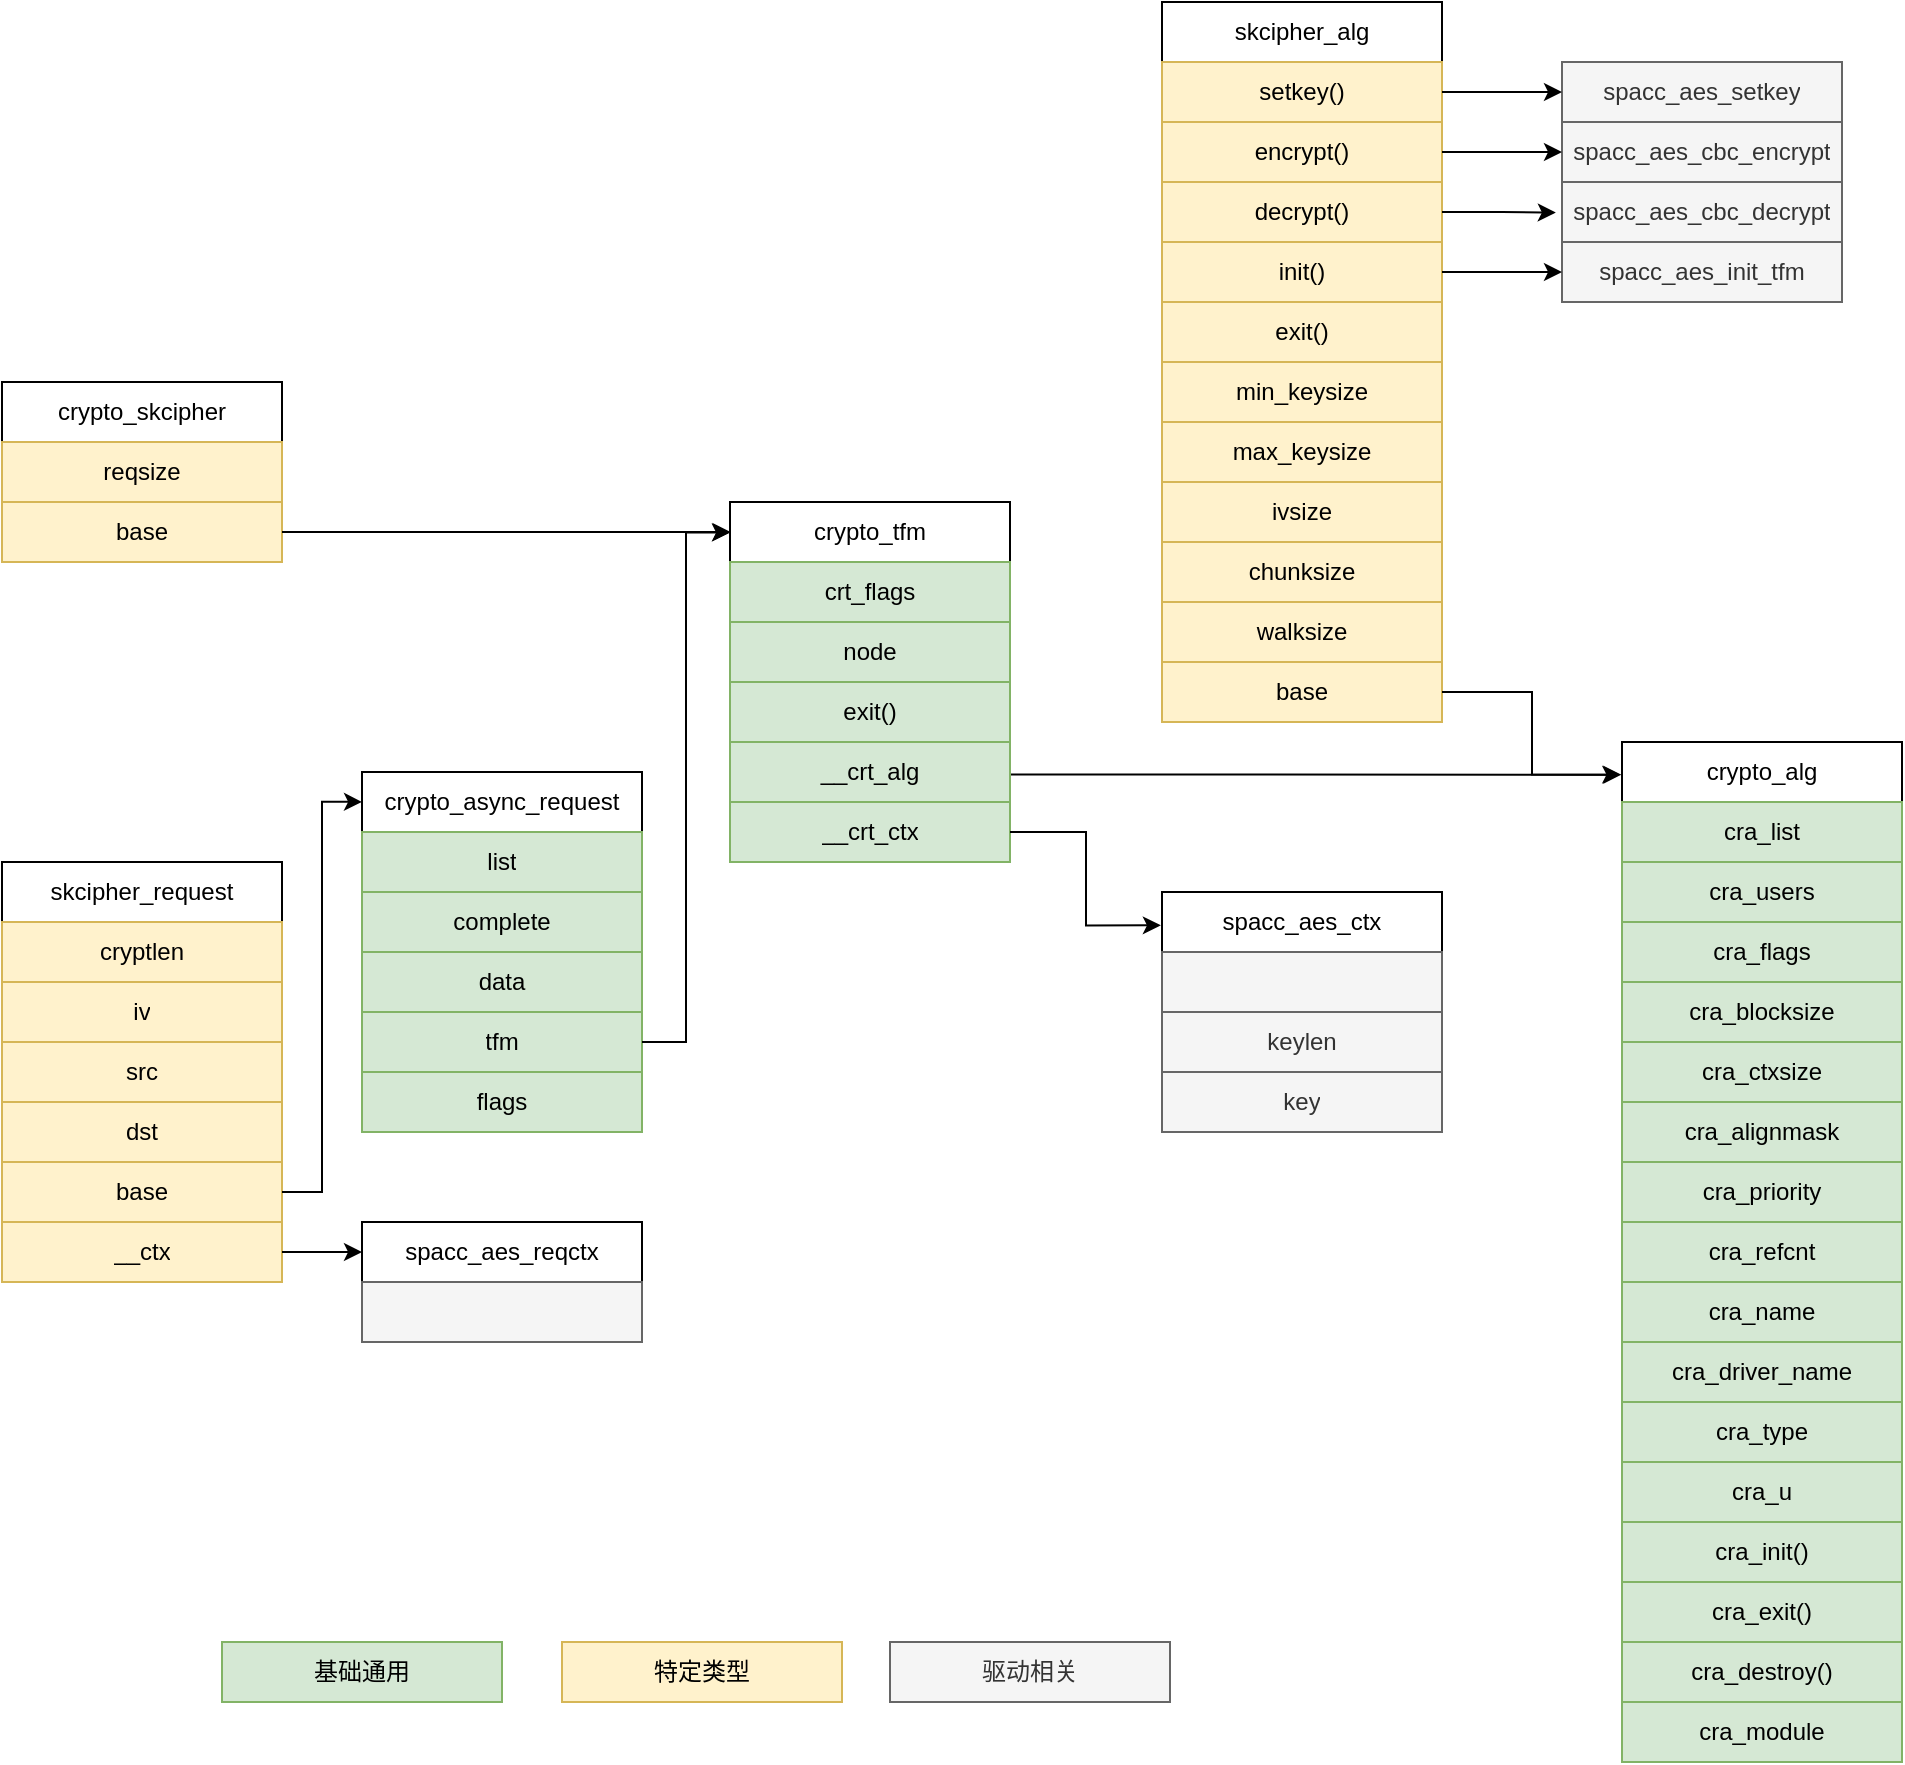<mxfile version="21.2.8" type="device">
  <diagram name="第 1 页" id="1IA3T-9_znpA7izAEUbq">
    <mxGraphModel dx="2441" dy="1040" grid="1" gridSize="10" guides="1" tooltips="1" connect="1" arrows="1" fold="1" page="1" pageScale="1" pageWidth="827" pageHeight="1169" math="0" shadow="0">
      <root>
        <mxCell id="0" />
        <mxCell id="1" parent="0" />
        <mxCell id="Zi8bj1cQHdA2i9I4XyCV-1" value="crypto_async_request" style="swimlane;fontStyle=0;childLayout=stackLayout;horizontal=1;startSize=30;horizontalStack=0;resizeParent=1;resizeParentMax=0;resizeLast=0;collapsible=1;marginBottom=0;whiteSpace=wrap;html=1;rounded=0;shadow=0;glass=0;swimlaneLine=1;" parent="1" vertex="1">
          <mxGeometry x="160" y="585" width="140" height="180" as="geometry">
            <mxRectangle x="180" y="180" width="60" height="30" as="alternateBounds" />
          </mxGeometry>
        </mxCell>
        <mxCell id="Zi8bj1cQHdA2i9I4XyCV-2" value="list" style="text;strokeColor=#82b366;fillColor=#d5e8d4;align=center;verticalAlign=middle;spacingLeft=4;spacingRight=4;overflow=hidden;points=[[0,0.5],[1,0.5]];portConstraint=eastwest;rotatable=0;whiteSpace=wrap;html=1;strokeWidth=1;perimeterSpacing=0;fontStyle=0;labelBorderColor=none;labelBackgroundColor=none;" parent="Zi8bj1cQHdA2i9I4XyCV-1" vertex="1">
          <mxGeometry y="30" width="140" height="30" as="geometry" />
        </mxCell>
        <mxCell id="Zi8bj1cQHdA2i9I4XyCV-3" value="complete" style="text;align=center;verticalAlign=middle;spacingLeft=4;spacingRight=4;overflow=hidden;points=[[0,0.5],[1,0.5]];portConstraint=eastwest;rotatable=0;whiteSpace=wrap;html=1;fillColor=#d5e8d4;strokeColor=#82b366;" parent="Zi8bj1cQHdA2i9I4XyCV-1" vertex="1">
          <mxGeometry y="60" width="140" height="30" as="geometry" />
        </mxCell>
        <mxCell id="Zi8bj1cQHdA2i9I4XyCV-4" value="data" style="text;strokeColor=#82b366;fillColor=#d5e8d4;align=center;verticalAlign=middle;spacingLeft=4;spacingRight=4;overflow=hidden;points=[[0,0.5],[1,0.5]];portConstraint=eastwest;rotatable=0;whiteSpace=wrap;html=1;" parent="Zi8bj1cQHdA2i9I4XyCV-1" vertex="1">
          <mxGeometry y="90" width="140" height="30" as="geometry" />
        </mxCell>
        <mxCell id="Zi8bj1cQHdA2i9I4XyCV-49" value="tfm" style="text;strokeColor=#82b366;fillColor=#d5e8d4;align=center;verticalAlign=middle;spacingLeft=4;spacingRight=4;overflow=hidden;points=[[0,0.5],[1,0.5]];portConstraint=eastwest;rotatable=0;whiteSpace=wrap;html=1;" parent="Zi8bj1cQHdA2i9I4XyCV-1" vertex="1">
          <mxGeometry y="120" width="140" height="30" as="geometry" />
        </mxCell>
        <mxCell id="Zi8bj1cQHdA2i9I4XyCV-48" value="flags" style="text;strokeColor=#82b366;fillColor=#d5e8d4;align=center;verticalAlign=middle;spacingLeft=4;spacingRight=4;overflow=hidden;points=[[0,0.5],[1,0.5]];portConstraint=eastwest;rotatable=0;whiteSpace=wrap;html=1;" parent="Zi8bj1cQHdA2i9I4XyCV-1" vertex="1">
          <mxGeometry y="150" width="140" height="30" as="geometry" />
        </mxCell>
        <mxCell id="Zi8bj1cQHdA2i9I4XyCV-81" style="edgeStyle=orthogonalEdgeStyle;rounded=0;orthogonalLoop=1;jettySize=auto;html=1;exitX=1;exitY=0.75;exitDx=0;exitDy=0;entryX=-0.002;entryY=0.032;entryDx=0;entryDy=0;entryPerimeter=0;" parent="1" source="Zi8bj1cQHdA2i9I4XyCV-16" target="Zi8bj1cQHdA2i9I4XyCV-20" edge="1">
          <mxGeometry relative="1" as="geometry">
            <Array as="points">
              <mxPoint x="484" y="586" />
            </Array>
          </mxGeometry>
        </mxCell>
        <mxCell id="Zi8bj1cQHdA2i9I4XyCV-16" value="crypto_tfm" style="swimlane;fontStyle=0;childLayout=stackLayout;horizontal=1;startSize=30;horizontalStack=0;resizeParent=1;resizeParentMax=0;resizeLast=0;collapsible=1;marginBottom=0;whiteSpace=wrap;html=1;rounded=0;shadow=0;glass=0;swimlaneLine=1;" parent="1" vertex="1">
          <mxGeometry x="344" y="450" width="140" height="180" as="geometry">
            <mxRectangle x="180" y="180" width="60" height="30" as="alternateBounds" />
          </mxGeometry>
        </mxCell>
        <mxCell id="Zi8bj1cQHdA2i9I4XyCV-17" value="crt_flags" style="text;strokeColor=#82b366;fillColor=#d5e8d4;align=center;verticalAlign=middle;spacingLeft=4;spacingRight=4;overflow=hidden;points=[[0,0.5],[1,0.5]];portConstraint=eastwest;rotatable=0;whiteSpace=wrap;html=1;strokeWidth=1;perimeterSpacing=0;fontStyle=0;labelBorderColor=none;labelBackgroundColor=none;" parent="Zi8bj1cQHdA2i9I4XyCV-16" vertex="1">
          <mxGeometry y="30" width="140" height="30" as="geometry" />
        </mxCell>
        <mxCell id="Zi8bj1cQHdA2i9I4XyCV-18" value="node" style="text;align=center;verticalAlign=middle;spacingLeft=4;spacingRight=4;overflow=hidden;points=[[0,0.5],[1,0.5]];portConstraint=eastwest;rotatable=0;whiteSpace=wrap;html=1;fillColor=#d5e8d4;strokeColor=#82b366;" parent="Zi8bj1cQHdA2i9I4XyCV-16" vertex="1">
          <mxGeometry y="60" width="140" height="30" as="geometry" />
        </mxCell>
        <mxCell id="Zi8bj1cQHdA2i9I4XyCV-19" value="exit()" style="text;strokeColor=#82b366;fillColor=#d5e8d4;align=center;verticalAlign=middle;spacingLeft=4;spacingRight=4;overflow=hidden;points=[[0,0.5],[1,0.5]];portConstraint=eastwest;rotatable=0;whiteSpace=wrap;html=1;" parent="Zi8bj1cQHdA2i9I4XyCV-16" vertex="1">
          <mxGeometry y="90" width="140" height="30" as="geometry" />
        </mxCell>
        <mxCell id="Zi8bj1cQHdA2i9I4XyCV-51" value="__crt_alg" style="text;strokeColor=#82b366;fillColor=#d5e8d4;align=center;verticalAlign=middle;spacingLeft=4;spacingRight=4;overflow=hidden;points=[[0,0.5],[1,0.5]];portConstraint=eastwest;rotatable=0;whiteSpace=wrap;html=1;" parent="Zi8bj1cQHdA2i9I4XyCV-16" vertex="1">
          <mxGeometry y="120" width="140" height="30" as="geometry" />
        </mxCell>
        <mxCell id="Zi8bj1cQHdA2i9I4XyCV-50" value="__crt_ctx" style="text;strokeColor=#82b366;fillColor=#d5e8d4;align=center;verticalAlign=middle;spacingLeft=4;spacingRight=4;overflow=hidden;points=[[0,0.5],[1,0.5]];portConstraint=eastwest;rotatable=0;whiteSpace=wrap;html=1;" parent="Zi8bj1cQHdA2i9I4XyCV-16" vertex="1">
          <mxGeometry y="150" width="140" height="30" as="geometry" />
        </mxCell>
        <mxCell id="Zi8bj1cQHdA2i9I4XyCV-20" value="crypto_alg" style="swimlane;fontStyle=0;childLayout=stackLayout;horizontal=1;startSize=30;horizontalStack=0;resizeParent=1;resizeParentMax=0;resizeLast=0;collapsible=1;marginBottom=0;whiteSpace=wrap;html=1;rounded=0;shadow=0;glass=0;swimlaneLine=1;" parent="1" vertex="1">
          <mxGeometry x="790" y="570" width="140" height="510" as="geometry">
            <mxRectangle x="180" y="180" width="60" height="30" as="alternateBounds" />
          </mxGeometry>
        </mxCell>
        <mxCell id="Zi8bj1cQHdA2i9I4XyCV-21" value="cra_list" style="text;strokeColor=#82b366;fillColor=#d5e8d4;align=center;verticalAlign=middle;spacingLeft=4;spacingRight=4;overflow=hidden;points=[[0,0.5],[1,0.5]];portConstraint=eastwest;rotatable=0;whiteSpace=wrap;html=1;strokeWidth=1;perimeterSpacing=0;fontStyle=0;labelBorderColor=none;labelBackgroundColor=none;" parent="Zi8bj1cQHdA2i9I4XyCV-20" vertex="1">
          <mxGeometry y="30" width="140" height="30" as="geometry" />
        </mxCell>
        <mxCell id="Zi8bj1cQHdA2i9I4XyCV-22" value="cra_users" style="text;align=center;verticalAlign=middle;spacingLeft=4;spacingRight=4;overflow=hidden;points=[[0,0.5],[1,0.5]];portConstraint=eastwest;rotatable=0;whiteSpace=wrap;html=1;fillColor=#d5e8d4;strokeColor=#82b366;" parent="Zi8bj1cQHdA2i9I4XyCV-20" vertex="1">
          <mxGeometry y="60" width="140" height="30" as="geometry" />
        </mxCell>
        <mxCell id="Zi8bj1cQHdA2i9I4XyCV-23" value="cra_flags" style="text;strokeColor=#82b366;fillColor=#d5e8d4;align=center;verticalAlign=middle;spacingLeft=4;spacingRight=4;overflow=hidden;points=[[0,0.5],[1,0.5]];portConstraint=eastwest;rotatable=0;whiteSpace=wrap;html=1;" parent="Zi8bj1cQHdA2i9I4XyCV-20" vertex="1">
          <mxGeometry y="90" width="140" height="30" as="geometry" />
        </mxCell>
        <mxCell id="Zi8bj1cQHdA2i9I4XyCV-72" value="cra_blocksize" style="text;strokeColor=#82b366;fillColor=#d5e8d4;align=center;verticalAlign=middle;spacingLeft=4;spacingRight=4;overflow=hidden;points=[[0,0.5],[1,0.5]];portConstraint=eastwest;rotatable=0;whiteSpace=wrap;html=1;" parent="Zi8bj1cQHdA2i9I4XyCV-20" vertex="1">
          <mxGeometry y="120" width="140" height="30" as="geometry" />
        </mxCell>
        <mxCell id="Zi8bj1cQHdA2i9I4XyCV-71" value="cra_ctxsize" style="text;strokeColor=#82b366;fillColor=#d5e8d4;align=center;verticalAlign=middle;spacingLeft=4;spacingRight=4;overflow=hidden;points=[[0,0.5],[1,0.5]];portConstraint=eastwest;rotatable=0;whiteSpace=wrap;html=1;" parent="Zi8bj1cQHdA2i9I4XyCV-20" vertex="1">
          <mxGeometry y="150" width="140" height="30" as="geometry" />
        </mxCell>
        <mxCell id="Zi8bj1cQHdA2i9I4XyCV-70" value="cra_alignmask" style="text;strokeColor=#82b366;fillColor=#d5e8d4;align=center;verticalAlign=middle;spacingLeft=4;spacingRight=4;overflow=hidden;points=[[0,0.5],[1,0.5]];portConstraint=eastwest;rotatable=0;whiteSpace=wrap;html=1;" parent="Zi8bj1cQHdA2i9I4XyCV-20" vertex="1">
          <mxGeometry y="180" width="140" height="30" as="geometry" />
        </mxCell>
        <mxCell id="Zi8bj1cQHdA2i9I4XyCV-69" value="cra_priority" style="text;strokeColor=#82b366;fillColor=#d5e8d4;align=center;verticalAlign=middle;spacingLeft=4;spacingRight=4;overflow=hidden;points=[[0,0.5],[1,0.5]];portConstraint=eastwest;rotatable=0;whiteSpace=wrap;html=1;" parent="Zi8bj1cQHdA2i9I4XyCV-20" vertex="1">
          <mxGeometry y="210" width="140" height="30" as="geometry" />
        </mxCell>
        <mxCell id="Zi8bj1cQHdA2i9I4XyCV-68" value="cra_refcnt" style="text;strokeColor=#82b366;fillColor=#d5e8d4;align=center;verticalAlign=middle;spacingLeft=4;spacingRight=4;overflow=hidden;points=[[0,0.5],[1,0.5]];portConstraint=eastwest;rotatable=0;whiteSpace=wrap;html=1;" parent="Zi8bj1cQHdA2i9I4XyCV-20" vertex="1">
          <mxGeometry y="240" width="140" height="30" as="geometry" />
        </mxCell>
        <mxCell id="Zi8bj1cQHdA2i9I4XyCV-67" value="cra_name" style="text;strokeColor=#82b366;fillColor=#d5e8d4;align=center;verticalAlign=middle;spacingLeft=4;spacingRight=4;overflow=hidden;points=[[0,0.5],[1,0.5]];portConstraint=eastwest;rotatable=0;whiteSpace=wrap;html=1;" parent="Zi8bj1cQHdA2i9I4XyCV-20" vertex="1">
          <mxGeometry y="270" width="140" height="30" as="geometry" />
        </mxCell>
        <mxCell id="Zi8bj1cQHdA2i9I4XyCV-66" value="cra_driver_name" style="text;strokeColor=#82b366;fillColor=#d5e8d4;align=center;verticalAlign=middle;spacingLeft=4;spacingRight=4;overflow=hidden;points=[[0,0.5],[1,0.5]];portConstraint=eastwest;rotatable=0;whiteSpace=wrap;html=1;" parent="Zi8bj1cQHdA2i9I4XyCV-20" vertex="1">
          <mxGeometry y="300" width="140" height="30" as="geometry" />
        </mxCell>
        <mxCell id="Zi8bj1cQHdA2i9I4XyCV-65" value="cra_type" style="text;strokeColor=#82b366;fillColor=#d5e8d4;align=center;verticalAlign=middle;spacingLeft=4;spacingRight=4;overflow=hidden;points=[[0,0.5],[1,0.5]];portConstraint=eastwest;rotatable=0;whiteSpace=wrap;html=1;" parent="Zi8bj1cQHdA2i9I4XyCV-20" vertex="1">
          <mxGeometry y="330" width="140" height="30" as="geometry" />
        </mxCell>
        <mxCell id="Zi8bj1cQHdA2i9I4XyCV-64" value="cra_u" style="text;strokeColor=#82b366;fillColor=#d5e8d4;align=center;verticalAlign=middle;spacingLeft=4;spacingRight=4;overflow=hidden;points=[[0,0.5],[1,0.5]];portConstraint=eastwest;rotatable=0;whiteSpace=wrap;html=1;" parent="Zi8bj1cQHdA2i9I4XyCV-20" vertex="1">
          <mxGeometry y="360" width="140" height="30" as="geometry" />
        </mxCell>
        <mxCell id="Zi8bj1cQHdA2i9I4XyCV-63" value="cra_init()" style="text;strokeColor=#82b366;fillColor=#d5e8d4;align=center;verticalAlign=middle;spacingLeft=4;spacingRight=4;overflow=hidden;points=[[0,0.5],[1,0.5]];portConstraint=eastwest;rotatable=0;whiteSpace=wrap;html=1;" parent="Zi8bj1cQHdA2i9I4XyCV-20" vertex="1">
          <mxGeometry y="390" width="140" height="30" as="geometry" />
        </mxCell>
        <mxCell id="Zi8bj1cQHdA2i9I4XyCV-62" value="cra_exit()" style="text;strokeColor=#82b366;fillColor=#d5e8d4;align=center;verticalAlign=middle;spacingLeft=4;spacingRight=4;overflow=hidden;points=[[0,0.5],[1,0.5]];portConstraint=eastwest;rotatable=0;whiteSpace=wrap;html=1;" parent="Zi8bj1cQHdA2i9I4XyCV-20" vertex="1">
          <mxGeometry y="420" width="140" height="30" as="geometry" />
        </mxCell>
        <mxCell id="Zi8bj1cQHdA2i9I4XyCV-61" value="cra_destroy()" style="text;strokeColor=#82b366;fillColor=#d5e8d4;align=center;verticalAlign=middle;spacingLeft=4;spacingRight=4;overflow=hidden;points=[[0,0.5],[1,0.5]];portConstraint=eastwest;rotatable=0;whiteSpace=wrap;html=1;" parent="Zi8bj1cQHdA2i9I4XyCV-20" vertex="1">
          <mxGeometry y="450" width="140" height="30" as="geometry" />
        </mxCell>
        <mxCell id="Zi8bj1cQHdA2i9I4XyCV-60" value="cra_module" style="text;strokeColor=#82b366;fillColor=#d5e8d4;align=center;verticalAlign=middle;spacingLeft=4;spacingRight=4;overflow=hidden;points=[[0,0.5],[1,0.5]];portConstraint=eastwest;rotatable=0;whiteSpace=wrap;html=1;" parent="Zi8bj1cQHdA2i9I4XyCV-20" vertex="1">
          <mxGeometry y="480" width="140" height="30" as="geometry" />
        </mxCell>
        <mxCell id="Zi8bj1cQHdA2i9I4XyCV-24" value="skcipher_alg" style="swimlane;fontStyle=0;childLayout=stackLayout;horizontal=1;startSize=30;horizontalStack=0;resizeParent=1;resizeParentMax=0;resizeLast=0;collapsible=1;marginBottom=0;whiteSpace=wrap;html=1;rounded=0;shadow=0;glass=0;swimlaneLine=1;" parent="1" vertex="1">
          <mxGeometry x="560" y="200" width="140" height="360" as="geometry">
            <mxRectangle x="180" y="180" width="60" height="30" as="alternateBounds" />
          </mxGeometry>
        </mxCell>
        <mxCell id="Zi8bj1cQHdA2i9I4XyCV-25" value="setkey()" style="text;strokeColor=#d6b656;fillColor=#fff2cc;align=center;verticalAlign=middle;spacingLeft=4;spacingRight=4;overflow=hidden;points=[[0,0.5],[1,0.5]];portConstraint=eastwest;rotatable=0;whiteSpace=wrap;html=1;strokeWidth=1;perimeterSpacing=0;fontStyle=0;labelBorderColor=none;labelBackgroundColor=none;" parent="Zi8bj1cQHdA2i9I4XyCV-24" vertex="1">
          <mxGeometry y="30" width="140" height="30" as="geometry" />
        </mxCell>
        <mxCell id="Zi8bj1cQHdA2i9I4XyCV-26" value="encrypt()" style="text;align=center;verticalAlign=middle;spacingLeft=4;spacingRight=4;overflow=hidden;points=[[0,0.5],[1,0.5]];portConstraint=eastwest;rotatable=0;whiteSpace=wrap;html=1;fillColor=#fff2cc;strokeColor=#d6b656;" parent="Zi8bj1cQHdA2i9I4XyCV-24" vertex="1">
          <mxGeometry y="60" width="140" height="30" as="geometry" />
        </mxCell>
        <mxCell id="Zi8bj1cQHdA2i9I4XyCV-27" value="decrypt()" style="text;strokeColor=#d6b656;fillColor=#fff2cc;align=center;verticalAlign=middle;spacingLeft=4;spacingRight=4;overflow=hidden;points=[[0,0.5],[1,0.5]];portConstraint=eastwest;rotatable=0;whiteSpace=wrap;html=1;" parent="Zi8bj1cQHdA2i9I4XyCV-24" vertex="1">
          <mxGeometry y="90" width="140" height="30" as="geometry" />
        </mxCell>
        <mxCell id="Zi8bj1cQHdA2i9I4XyCV-52" value="init()" style="text;strokeColor=#d6b656;fillColor=#fff2cc;align=center;verticalAlign=middle;spacingLeft=4;spacingRight=4;overflow=hidden;points=[[0,0.5],[1,0.5]];portConstraint=eastwest;rotatable=0;whiteSpace=wrap;html=1;" parent="Zi8bj1cQHdA2i9I4XyCV-24" vertex="1">
          <mxGeometry y="120" width="140" height="30" as="geometry" />
        </mxCell>
        <mxCell id="Zi8bj1cQHdA2i9I4XyCV-59" value="exit()" style="text;strokeColor=#d6b656;fillColor=#fff2cc;align=center;verticalAlign=middle;spacingLeft=4;spacingRight=4;overflow=hidden;points=[[0,0.5],[1,0.5]];portConstraint=eastwest;rotatable=0;whiteSpace=wrap;html=1;" parent="Zi8bj1cQHdA2i9I4XyCV-24" vertex="1">
          <mxGeometry y="150" width="140" height="30" as="geometry" />
        </mxCell>
        <mxCell id="Zi8bj1cQHdA2i9I4XyCV-58" value="min_keysize" style="text;strokeColor=#d6b656;fillColor=#fff2cc;align=center;verticalAlign=middle;spacingLeft=4;spacingRight=4;overflow=hidden;points=[[0,0.5],[1,0.5]];portConstraint=eastwest;rotatable=0;whiteSpace=wrap;html=1;" parent="Zi8bj1cQHdA2i9I4XyCV-24" vertex="1">
          <mxGeometry y="180" width="140" height="30" as="geometry" />
        </mxCell>
        <mxCell id="Zi8bj1cQHdA2i9I4XyCV-57" value="max_keysize" style="text;strokeColor=#d6b656;fillColor=#fff2cc;align=center;verticalAlign=middle;spacingLeft=4;spacingRight=4;overflow=hidden;points=[[0,0.5],[1,0.5]];portConstraint=eastwest;rotatable=0;whiteSpace=wrap;html=1;" parent="Zi8bj1cQHdA2i9I4XyCV-24" vertex="1">
          <mxGeometry y="210" width="140" height="30" as="geometry" />
        </mxCell>
        <mxCell id="Zi8bj1cQHdA2i9I4XyCV-56" value="ivsize" style="text;strokeColor=#d6b656;fillColor=#fff2cc;align=center;verticalAlign=middle;spacingLeft=4;spacingRight=4;overflow=hidden;points=[[0,0.5],[1,0.5]];portConstraint=eastwest;rotatable=0;whiteSpace=wrap;html=1;" parent="Zi8bj1cQHdA2i9I4XyCV-24" vertex="1">
          <mxGeometry y="240" width="140" height="30" as="geometry" />
        </mxCell>
        <mxCell id="Zi8bj1cQHdA2i9I4XyCV-55" value="chunksize" style="text;strokeColor=#d6b656;fillColor=#fff2cc;align=center;verticalAlign=middle;spacingLeft=4;spacingRight=4;overflow=hidden;points=[[0,0.5],[1,0.5]];portConstraint=eastwest;rotatable=0;whiteSpace=wrap;html=1;" parent="Zi8bj1cQHdA2i9I4XyCV-24" vertex="1">
          <mxGeometry y="270" width="140" height="30" as="geometry" />
        </mxCell>
        <mxCell id="Zi8bj1cQHdA2i9I4XyCV-54" value="walksize" style="text;strokeColor=#d6b656;fillColor=#fff2cc;align=center;verticalAlign=middle;spacingLeft=4;spacingRight=4;overflow=hidden;points=[[0,0.5],[1,0.5]];portConstraint=eastwest;rotatable=0;whiteSpace=wrap;html=1;" parent="Zi8bj1cQHdA2i9I4XyCV-24" vertex="1">
          <mxGeometry y="300" width="140" height="30" as="geometry" />
        </mxCell>
        <mxCell id="Zi8bj1cQHdA2i9I4XyCV-53" value="base" style="text;strokeColor=#d6b656;fillColor=#fff2cc;align=center;verticalAlign=middle;spacingLeft=4;spacingRight=4;overflow=hidden;points=[[0,0.5],[1,0.5]];portConstraint=eastwest;rotatable=0;whiteSpace=wrap;html=1;" parent="Zi8bj1cQHdA2i9I4XyCV-24" vertex="1">
          <mxGeometry y="330" width="140" height="30" as="geometry" />
        </mxCell>
        <mxCell id="Zi8bj1cQHdA2i9I4XyCV-28" value="crypto_skcipher" style="swimlane;fontStyle=0;childLayout=stackLayout;horizontal=1;startSize=30;horizontalStack=0;resizeParent=1;resizeParentMax=0;resizeLast=0;collapsible=1;marginBottom=0;whiteSpace=wrap;html=1;rounded=0;shadow=0;glass=0;swimlaneLine=1;" parent="1" vertex="1">
          <mxGeometry x="-20" y="390" width="140" height="90" as="geometry">
            <mxRectangle x="180" y="180" width="60" height="30" as="alternateBounds" />
          </mxGeometry>
        </mxCell>
        <mxCell id="Zi8bj1cQHdA2i9I4XyCV-29" value="reqsize" style="text;strokeColor=#d6b656;fillColor=#fff2cc;align=center;verticalAlign=middle;spacingLeft=4;spacingRight=4;overflow=hidden;points=[[0,0.5],[1,0.5]];portConstraint=eastwest;rotatable=0;whiteSpace=wrap;html=1;strokeWidth=1;perimeterSpacing=0;fontStyle=0;labelBorderColor=none;labelBackgroundColor=none;" parent="Zi8bj1cQHdA2i9I4XyCV-28" vertex="1">
          <mxGeometry y="30" width="140" height="30" as="geometry" />
        </mxCell>
        <mxCell id="Zi8bj1cQHdA2i9I4XyCV-30" value="base" style="text;align=center;verticalAlign=middle;spacingLeft=4;spacingRight=4;overflow=hidden;points=[[0,0.5],[1,0.5]];portConstraint=eastwest;rotatable=0;whiteSpace=wrap;html=1;fillColor=#fff2cc;strokeColor=#d6b656;" parent="Zi8bj1cQHdA2i9I4XyCV-28" vertex="1">
          <mxGeometry y="60" width="140" height="30" as="geometry" />
        </mxCell>
        <mxCell id="Zi8bj1cQHdA2i9I4XyCV-32" value="skcipher_request" style="swimlane;fontStyle=0;childLayout=stackLayout;horizontal=1;startSize=30;horizontalStack=0;resizeParent=1;resizeParentMax=0;resizeLast=0;collapsible=1;marginBottom=0;whiteSpace=wrap;html=1;rounded=0;shadow=0;glass=0;swimlaneLine=1;" parent="1" vertex="1">
          <mxGeometry x="-20" y="630" width="140" height="210" as="geometry">
            <mxRectangle x="180" y="180" width="60" height="30" as="alternateBounds" />
          </mxGeometry>
        </mxCell>
        <mxCell id="Zi8bj1cQHdA2i9I4XyCV-33" value="cryptlen" style="text;strokeColor=#d6b656;fillColor=#fff2cc;align=center;verticalAlign=middle;spacingLeft=4;spacingRight=4;overflow=hidden;points=[[0,0.5],[1,0.5]];portConstraint=eastwest;rotatable=0;whiteSpace=wrap;html=1;strokeWidth=1;perimeterSpacing=0;fontStyle=0;labelBorderColor=none;labelBackgroundColor=none;" parent="Zi8bj1cQHdA2i9I4XyCV-32" vertex="1">
          <mxGeometry y="30" width="140" height="30" as="geometry" />
        </mxCell>
        <mxCell id="Zi8bj1cQHdA2i9I4XyCV-34" value="iv" style="text;align=center;verticalAlign=middle;spacingLeft=4;spacingRight=4;overflow=hidden;points=[[0,0.5],[1,0.5]];portConstraint=eastwest;rotatable=0;whiteSpace=wrap;html=1;fillColor=#fff2cc;strokeColor=#d6b656;" parent="Zi8bj1cQHdA2i9I4XyCV-32" vertex="1">
          <mxGeometry y="60" width="140" height="30" as="geometry" />
        </mxCell>
        <mxCell id="Zi8bj1cQHdA2i9I4XyCV-35" value="src" style="text;strokeColor=#d6b656;fillColor=#fff2cc;align=center;verticalAlign=middle;spacingLeft=4;spacingRight=4;overflow=hidden;points=[[0,0.5],[1,0.5]];portConstraint=eastwest;rotatable=0;whiteSpace=wrap;html=1;" parent="Zi8bj1cQHdA2i9I4XyCV-32" vertex="1">
          <mxGeometry y="90" width="140" height="30" as="geometry" />
        </mxCell>
        <mxCell id="Zi8bj1cQHdA2i9I4XyCV-47" value="dst" style="text;strokeColor=#d6b656;fillColor=#fff2cc;align=center;verticalAlign=middle;spacingLeft=4;spacingRight=4;overflow=hidden;points=[[0,0.5],[1,0.5]];portConstraint=eastwest;rotatable=0;whiteSpace=wrap;html=1;" parent="Zi8bj1cQHdA2i9I4XyCV-32" vertex="1">
          <mxGeometry y="120" width="140" height="30" as="geometry" />
        </mxCell>
        <mxCell id="Zi8bj1cQHdA2i9I4XyCV-46" value="base" style="text;strokeColor=#d6b656;fillColor=#fff2cc;align=center;verticalAlign=middle;spacingLeft=4;spacingRight=4;overflow=hidden;points=[[0,0.5],[1,0.5]];portConstraint=eastwest;rotatable=0;whiteSpace=wrap;html=1;" parent="Zi8bj1cQHdA2i9I4XyCV-32" vertex="1">
          <mxGeometry y="150" width="140" height="30" as="geometry" />
        </mxCell>
        <mxCell id="Zi8bj1cQHdA2i9I4XyCV-45" value="__ctx" style="text;strokeColor=#d6b656;fillColor=#fff2cc;align=center;verticalAlign=middle;spacingLeft=4;spacingRight=4;overflow=hidden;points=[[0,0.5],[1,0.5]];portConstraint=eastwest;rotatable=0;whiteSpace=wrap;html=1;" parent="Zi8bj1cQHdA2i9I4XyCV-32" vertex="1">
          <mxGeometry y="180" width="140" height="30" as="geometry" />
        </mxCell>
        <mxCell id="Zi8bj1cQHdA2i9I4XyCV-36" value="spacc_aes_ctx" style="swimlane;fontStyle=0;childLayout=stackLayout;horizontal=1;startSize=30;horizontalStack=0;resizeParent=1;resizeParentMax=0;resizeLast=0;collapsible=1;marginBottom=0;whiteSpace=wrap;html=1;rounded=0;shadow=0;glass=0;swimlaneLine=1;" parent="1" vertex="1">
          <mxGeometry x="560" y="645" width="140" height="120" as="geometry">
            <mxRectangle x="180" y="180" width="60" height="30" as="alternateBounds" />
          </mxGeometry>
        </mxCell>
        <mxCell id="Zi8bj1cQHdA2i9I4XyCV-37" value="&lt;font style=&quot;font-size: 15px;&quot;&gt;````&lt;/font&gt;" style="text;strokeColor=#666666;fillColor=#f5f5f5;align=center;verticalAlign=middle;spacingLeft=4;spacingRight=4;overflow=hidden;points=[[0,0.5],[1,0.5]];portConstraint=eastwest;rotatable=0;whiteSpace=wrap;html=1;strokeWidth=1;perimeterSpacing=0;fontStyle=0;labelBorderColor=none;labelBackgroundColor=none;fontColor=#333333;" parent="Zi8bj1cQHdA2i9I4XyCV-36" vertex="1">
          <mxGeometry y="30" width="140" height="30" as="geometry" />
        </mxCell>
        <mxCell id="Zi8bj1cQHdA2i9I4XyCV-80" value="keylen" style="text;strokeColor=#666666;fillColor=#f5f5f5;align=center;verticalAlign=middle;spacingLeft=4;spacingRight=4;overflow=hidden;points=[[0,0.5],[1,0.5]];portConstraint=eastwest;rotatable=0;whiteSpace=wrap;html=1;strokeWidth=1;perimeterSpacing=0;fontStyle=0;labelBorderColor=none;labelBackgroundColor=none;fontColor=#333333;" parent="Zi8bj1cQHdA2i9I4XyCV-36" vertex="1">
          <mxGeometry y="60" width="140" height="30" as="geometry" />
        </mxCell>
        <mxCell id="Zi8bj1cQHdA2i9I4XyCV-79" value="key" style="text;strokeColor=#666666;fillColor=#f5f5f5;align=center;verticalAlign=middle;spacingLeft=4;spacingRight=4;overflow=hidden;points=[[0,0.5],[1,0.5]];portConstraint=eastwest;rotatable=0;whiteSpace=wrap;html=1;strokeWidth=1;perimeterSpacing=0;fontStyle=0;labelBorderColor=none;labelBackgroundColor=none;fontColor=#333333;" parent="Zi8bj1cQHdA2i9I4XyCV-36" vertex="1">
          <mxGeometry y="90" width="140" height="30" as="geometry" />
        </mxCell>
        <mxCell id="Zi8bj1cQHdA2i9I4XyCV-40" value="spacc_aes_reqctx" style="swimlane;fontStyle=0;childLayout=stackLayout;horizontal=1;startSize=30;horizontalStack=0;resizeParent=1;resizeParentMax=0;resizeLast=0;collapsible=1;marginBottom=0;whiteSpace=wrap;html=1;rounded=0;shadow=0;glass=0;swimlaneLine=1;" parent="1" vertex="1">
          <mxGeometry x="160" y="810" width="140" height="60" as="geometry">
            <mxRectangle x="180" y="180" width="60" height="30" as="alternateBounds" />
          </mxGeometry>
        </mxCell>
        <mxCell id="Zi8bj1cQHdA2i9I4XyCV-41" value="&lt;font style=&quot;font-size: 15px;&quot;&gt;````&lt;/font&gt;" style="text;strokeColor=#666666;fillColor=#f5f5f5;align=center;verticalAlign=middle;spacingLeft=4;spacingRight=4;overflow=hidden;points=[[0,0.5],[1,0.5]];portConstraint=eastwest;rotatable=0;whiteSpace=wrap;html=1;strokeWidth=1;perimeterSpacing=0;fontStyle=0;labelBorderColor=none;labelBackgroundColor=none;fontColor=#333333;" parent="Zi8bj1cQHdA2i9I4XyCV-40" vertex="1">
          <mxGeometry y="30" width="140" height="30" as="geometry" />
        </mxCell>
        <mxCell id="Zi8bj1cQHdA2i9I4XyCV-42" value="驱动相关" style="text;strokeColor=#666666;fillColor=#f5f5f5;align=center;verticalAlign=middle;spacingLeft=4;spacingRight=4;overflow=hidden;points=[[0,0.5],[1,0.5]];portConstraint=eastwest;rotatable=0;whiteSpace=wrap;html=1;strokeWidth=1;perimeterSpacing=0;fontStyle=0;labelBorderColor=none;labelBackgroundColor=none;fontColor=#333333;" parent="1" vertex="1">
          <mxGeometry x="424" y="1020" width="140" height="30" as="geometry" />
        </mxCell>
        <mxCell id="Zi8bj1cQHdA2i9I4XyCV-43" value="特定类型" style="text;strokeColor=#d6b656;fillColor=#fff2cc;align=center;verticalAlign=middle;spacingLeft=4;spacingRight=4;overflow=hidden;points=[[0,0.5],[1,0.5]];portConstraint=eastwest;rotatable=0;whiteSpace=wrap;html=1;strokeWidth=1;perimeterSpacing=0;fontStyle=0;labelBorderColor=none;labelBackgroundColor=none;" parent="1" vertex="1">
          <mxGeometry x="260" y="1020" width="140" height="30" as="geometry" />
        </mxCell>
        <mxCell id="Zi8bj1cQHdA2i9I4XyCV-44" value="基础通用" style="text;strokeColor=#82b366;fillColor=#d5e8d4;align=center;verticalAlign=middle;spacingLeft=4;spacingRight=4;overflow=hidden;points=[[0,0.5],[1,0.5]];portConstraint=eastwest;rotatable=0;whiteSpace=wrap;html=1;strokeWidth=1;perimeterSpacing=0;fontStyle=0;labelBorderColor=none;labelBackgroundColor=none;" parent="1" vertex="1">
          <mxGeometry x="90" y="1020" width="140" height="30" as="geometry" />
        </mxCell>
        <mxCell id="Zi8bj1cQHdA2i9I4XyCV-74" style="edgeStyle=orthogonalEdgeStyle;rounded=0;orthogonalLoop=1;jettySize=auto;html=1;exitX=1;exitY=0.5;exitDx=0;exitDy=0;entryX=0.002;entryY=0.078;entryDx=0;entryDy=0;entryPerimeter=0;" parent="1" source="Zi8bj1cQHdA2i9I4XyCV-30" target="Zi8bj1cQHdA2i9I4XyCV-16" edge="1">
          <mxGeometry relative="1" as="geometry">
            <mxPoint x="340" y="455" as="targetPoint" />
            <Array as="points">
              <mxPoint x="344" y="465" />
            </Array>
          </mxGeometry>
        </mxCell>
        <mxCell id="Zi8bj1cQHdA2i9I4XyCV-76" style="edgeStyle=orthogonalEdgeStyle;rounded=0;orthogonalLoop=1;jettySize=auto;html=1;entryX=0;entryY=0.085;entryDx=0;entryDy=0;entryPerimeter=0;endArrow=classic;endFill=1;exitX=1;exitY=0.5;exitDx=0;exitDy=0;" parent="1" source="Zi8bj1cQHdA2i9I4XyCV-49" target="Zi8bj1cQHdA2i9I4XyCV-16" edge="1">
          <mxGeometry relative="1" as="geometry">
            <Array as="points">
              <mxPoint x="322" y="720" />
              <mxPoint x="322" y="465" />
            </Array>
          </mxGeometry>
        </mxCell>
        <mxCell id="Zi8bj1cQHdA2i9I4XyCV-77" style="edgeStyle=orthogonalEdgeStyle;rounded=0;orthogonalLoop=1;jettySize=auto;html=1;exitX=1;exitY=0.5;exitDx=0;exitDy=0;entryX=0;entryY=0.083;entryDx=0;entryDy=0;entryPerimeter=0;" parent="1" source="Zi8bj1cQHdA2i9I4XyCV-46" target="Zi8bj1cQHdA2i9I4XyCV-1" edge="1">
          <mxGeometry relative="1" as="geometry">
            <mxPoint x="140" y="600" as="targetPoint" />
          </mxGeometry>
        </mxCell>
        <mxCell id="Zi8bj1cQHdA2i9I4XyCV-78" style="edgeStyle=orthogonalEdgeStyle;rounded=0;orthogonalLoop=1;jettySize=auto;html=1;entryX=0;entryY=0.25;entryDx=0;entryDy=0;" parent="1" source="Zi8bj1cQHdA2i9I4XyCV-45" target="Zi8bj1cQHdA2i9I4XyCV-40" edge="1">
          <mxGeometry relative="1" as="geometry" />
        </mxCell>
        <mxCell id="Zi8bj1cQHdA2i9I4XyCV-84" style="edgeStyle=orthogonalEdgeStyle;rounded=0;orthogonalLoop=1;jettySize=auto;html=1;exitX=1;exitY=0.5;exitDx=0;exitDy=0;entryX=-0.004;entryY=0.139;entryDx=0;entryDy=0;entryPerimeter=0;" parent="1" source="Zi8bj1cQHdA2i9I4XyCV-50" target="Zi8bj1cQHdA2i9I4XyCV-36" edge="1">
          <mxGeometry relative="1" as="geometry" />
        </mxCell>
        <mxCell id="Zi8bj1cQHdA2i9I4XyCV-88" style="edgeStyle=orthogonalEdgeStyle;rounded=0;orthogonalLoop=1;jettySize=auto;html=1;entryX=-0.006;entryY=0.032;entryDx=0;entryDy=0;entryPerimeter=0;" parent="1" source="Zi8bj1cQHdA2i9I4XyCV-53" target="Zi8bj1cQHdA2i9I4XyCV-20" edge="1">
          <mxGeometry relative="1" as="geometry" />
        </mxCell>
        <mxCell id="Zi8bj1cQHdA2i9I4XyCV-89" value="&lt;font style=&quot;font-size: 12px;&quot;&gt;spacc_aes_setkey&lt;/font&gt;" style="text;strokeColor=#666666;fillColor=#f5f5f5;align=center;verticalAlign=middle;spacingLeft=4;spacingRight=4;overflow=hidden;points=[[0,0.5],[1,0.5]];portConstraint=eastwest;rotatable=0;whiteSpace=wrap;html=1;strokeWidth=1;perimeterSpacing=0;fontStyle=0;labelBorderColor=none;labelBackgroundColor=none;fontColor=#333333;" parent="1" vertex="1">
          <mxGeometry x="760" y="230" width="140" height="30" as="geometry" />
        </mxCell>
        <mxCell id="Zi8bj1cQHdA2i9I4XyCV-90" style="edgeStyle=orthogonalEdgeStyle;rounded=0;orthogonalLoop=1;jettySize=auto;html=1;exitX=1;exitY=0.5;exitDx=0;exitDy=0;entryX=0;entryY=0.5;entryDx=0;entryDy=0;" parent="1" source="Zi8bj1cQHdA2i9I4XyCV-25" target="Zi8bj1cQHdA2i9I4XyCV-89" edge="1">
          <mxGeometry relative="1" as="geometry" />
        </mxCell>
        <mxCell id="Zi8bj1cQHdA2i9I4XyCV-91" value="&lt;font style=&quot;font-size: 12px;&quot;&gt;spacc_aes_cbc_encrypt&lt;/font&gt;" style="text;strokeColor=#666666;fillColor=#f5f5f5;align=center;verticalAlign=middle;spacingLeft=4;spacingRight=4;overflow=hidden;points=[[0,0.5],[1,0.5]];portConstraint=eastwest;rotatable=0;whiteSpace=wrap;html=1;strokeWidth=1;perimeterSpacing=0;fontStyle=0;labelBorderColor=none;labelBackgroundColor=none;fontColor=#333333;" parent="1" vertex="1">
          <mxGeometry x="760" y="260" width="140" height="30" as="geometry" />
        </mxCell>
        <mxCell id="Zi8bj1cQHdA2i9I4XyCV-92" style="edgeStyle=orthogonalEdgeStyle;rounded=0;orthogonalLoop=1;jettySize=auto;html=1;exitX=1;exitY=0.5;exitDx=0;exitDy=0;entryX=0;entryY=0.5;entryDx=0;entryDy=0;" parent="1" source="Zi8bj1cQHdA2i9I4XyCV-26" target="Zi8bj1cQHdA2i9I4XyCV-91" edge="1">
          <mxGeometry relative="1" as="geometry" />
        </mxCell>
        <mxCell id="Zi8bj1cQHdA2i9I4XyCV-93" value="&lt;font style=&quot;font-size: 12px;&quot;&gt;spacc_aes_cbc_decrypt&lt;/font&gt;" style="text;strokeColor=#666666;fillColor=#f5f5f5;align=center;verticalAlign=middle;spacingLeft=4;spacingRight=4;overflow=hidden;points=[[0,0.5],[1,0.5]];portConstraint=eastwest;rotatable=0;whiteSpace=wrap;html=1;strokeWidth=1;perimeterSpacing=0;fontStyle=0;labelBorderColor=none;labelBackgroundColor=none;fontColor=#333333;" parent="1" vertex="1">
          <mxGeometry x="760" y="290" width="140" height="30" as="geometry" />
        </mxCell>
        <mxCell id="Zi8bj1cQHdA2i9I4XyCV-94" style="edgeStyle=orthogonalEdgeStyle;rounded=0;orthogonalLoop=1;jettySize=auto;html=1;exitX=1;exitY=0.5;exitDx=0;exitDy=0;entryX=-0.022;entryY=0.51;entryDx=0;entryDy=0;entryPerimeter=0;" parent="1" source="Zi8bj1cQHdA2i9I4XyCV-27" target="Zi8bj1cQHdA2i9I4XyCV-93" edge="1">
          <mxGeometry relative="1" as="geometry" />
        </mxCell>
        <mxCell id="Zi8bj1cQHdA2i9I4XyCV-95" value="&lt;font style=&quot;font-size: 12px;&quot;&gt;spacc_aes_init_tfm&lt;/font&gt;" style="text;strokeColor=#666666;fillColor=#f5f5f5;align=center;verticalAlign=middle;spacingLeft=4;spacingRight=4;overflow=hidden;points=[[0,0.5],[1,0.5]];portConstraint=eastwest;rotatable=0;whiteSpace=wrap;html=1;strokeWidth=1;perimeterSpacing=0;fontStyle=0;labelBorderColor=none;labelBackgroundColor=none;fontColor=#333333;" parent="1" vertex="1">
          <mxGeometry x="760" y="320" width="140" height="30" as="geometry" />
        </mxCell>
        <mxCell id="Zi8bj1cQHdA2i9I4XyCV-96" style="edgeStyle=orthogonalEdgeStyle;rounded=0;orthogonalLoop=1;jettySize=auto;html=1;exitX=1;exitY=0.5;exitDx=0;exitDy=0;entryX=0;entryY=0.5;entryDx=0;entryDy=0;" parent="1" source="Zi8bj1cQHdA2i9I4XyCV-52" target="Zi8bj1cQHdA2i9I4XyCV-95" edge="1">
          <mxGeometry relative="1" as="geometry" />
        </mxCell>
      </root>
    </mxGraphModel>
  </diagram>
</mxfile>
